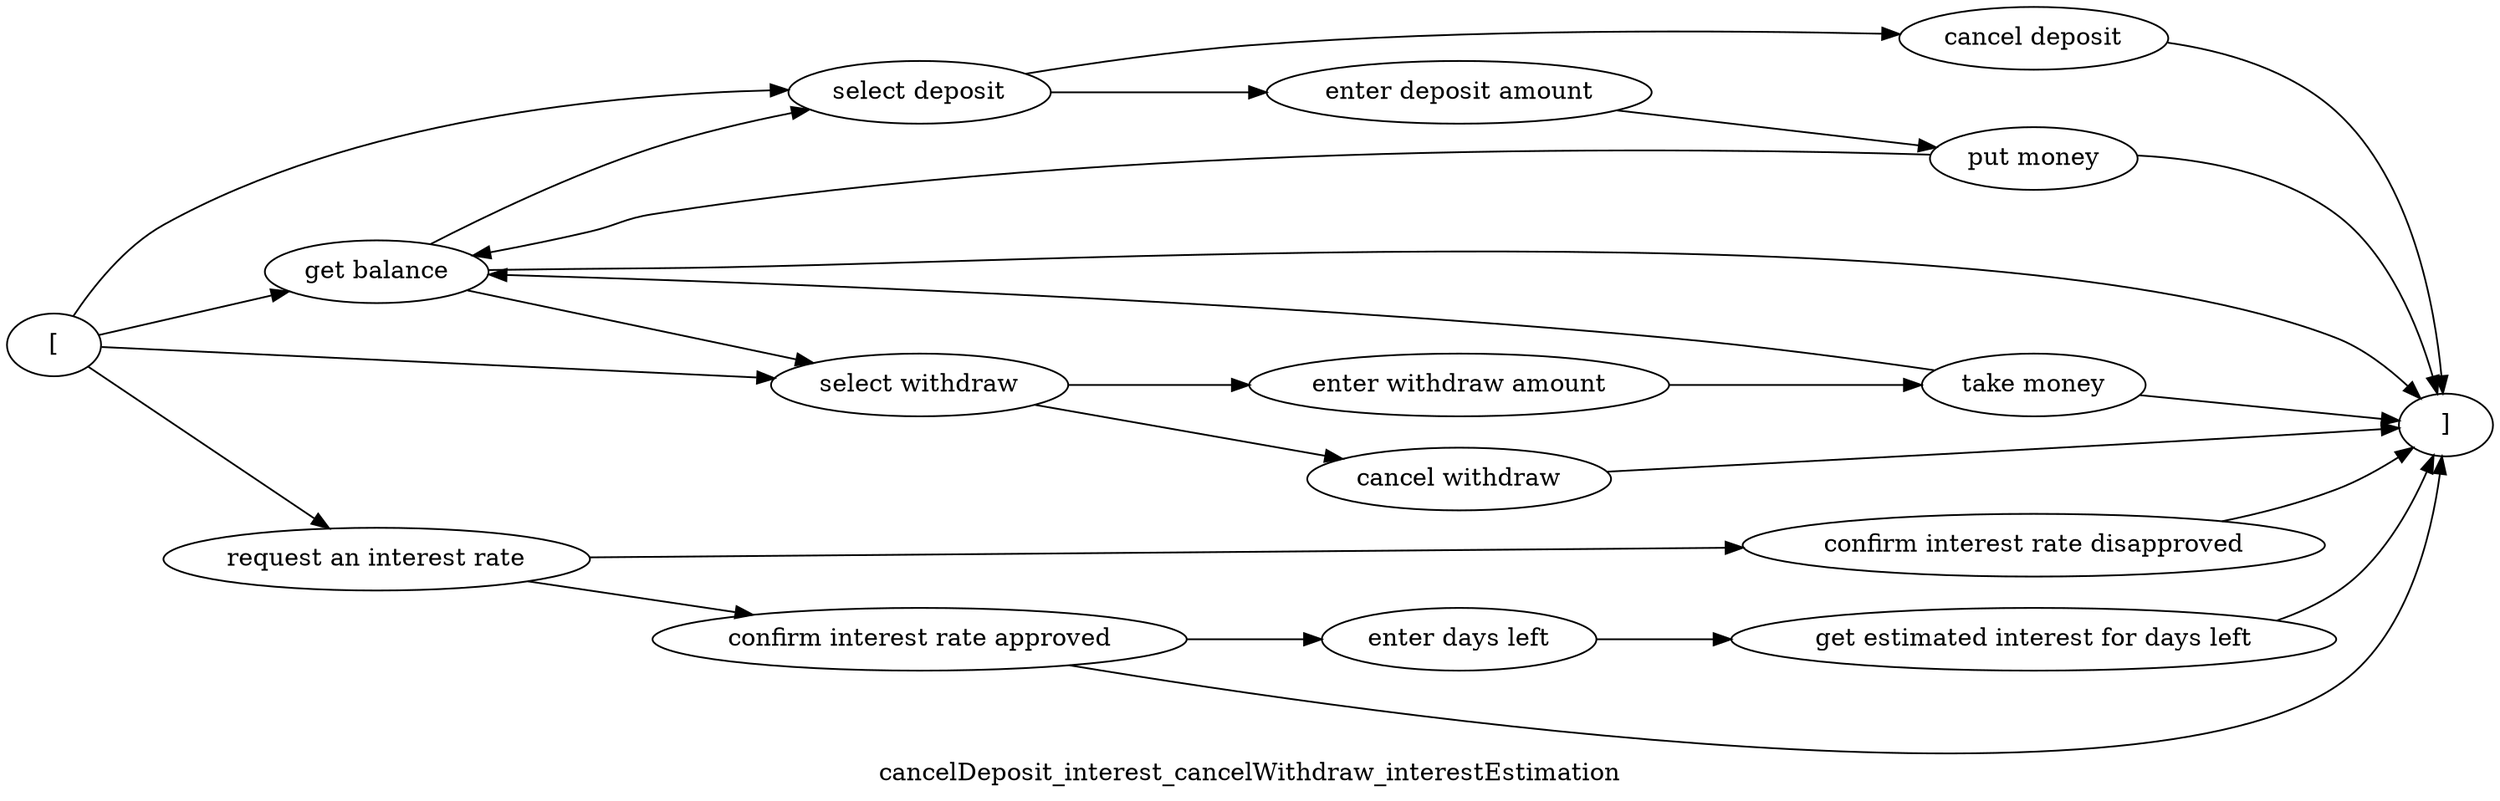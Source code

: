 digraph G {
rankdir = LR
label = "cancelDeposit_interest_cancelWithdraw_interestEstimation";
esg14_vertex2 -> esg14_vertex1;
esg14_vertex0 -> esg14_vertex2;
esg14_vertex2 -> esg14_vertex3;
esg14_vertex0 -> esg14_vertex3;
esg14_vertex3 -> esg14_vertex4;
esg14_vertex4 -> esg14_vertex5;
esg14_vertex5 -> esg14_vertex1;
esg14_vertex5 -> esg14_vertex2;
esg14_vertex2 -> esg14_vertex6;
esg14_vertex0 -> esg14_vertex6;
esg14_vertex6 -> esg14_vertex7;
esg14_vertex7 -> esg14_vertex8;
esg14_vertex8 -> esg14_vertex1;
esg14_vertex8 -> esg14_vertex2;
esg14_vertex3 -> esg14_vertex9;
esg14_vertex9 -> esg14_vertex1;
esg14_vertex0 -> esg14_vertex10;
esg14_vertex11 -> esg14_vertex1;
esg14_vertex10 -> esg14_vertex11;
esg14_vertex10 -> esg14_vertex12;
esg14_vertex12 -> esg14_vertex1;
esg14_vertex6 -> esg14_vertex13;
esg14_vertex13 -> esg14_vertex1;
esg14_vertex11 -> esg14_vertex14;
esg14_vertex14 -> esg14_vertex15;
esg14_vertex15 -> esg14_vertex1;
esg14_vertex2 [label = "get balance"]
esg14_vertex1 [label = "]"]
esg14_vertex0 [label = "["]
esg14_vertex3 [label = "select deposit"]
esg14_vertex4 [label = "enter deposit amount"]
esg14_vertex5 [label = "put money"]
esg14_vertex6 [label = "select withdraw"]
esg14_vertex7 [label = "enter withdraw amount"]
esg14_vertex8 [label = "take money"]
esg14_vertex9 [label = "cancel deposit"]
esg14_vertex10 [label = "request an interest rate"]
esg14_vertex11 [label = "confirm interest rate approved"]
esg14_vertex12 [label = "confirm interest rate disapproved"]
esg14_vertex13 [label = "cancel withdraw"]
esg14_vertex14 [label = "enter days left"]
esg14_vertex15 [label = "get estimated interest for days left"]
}
